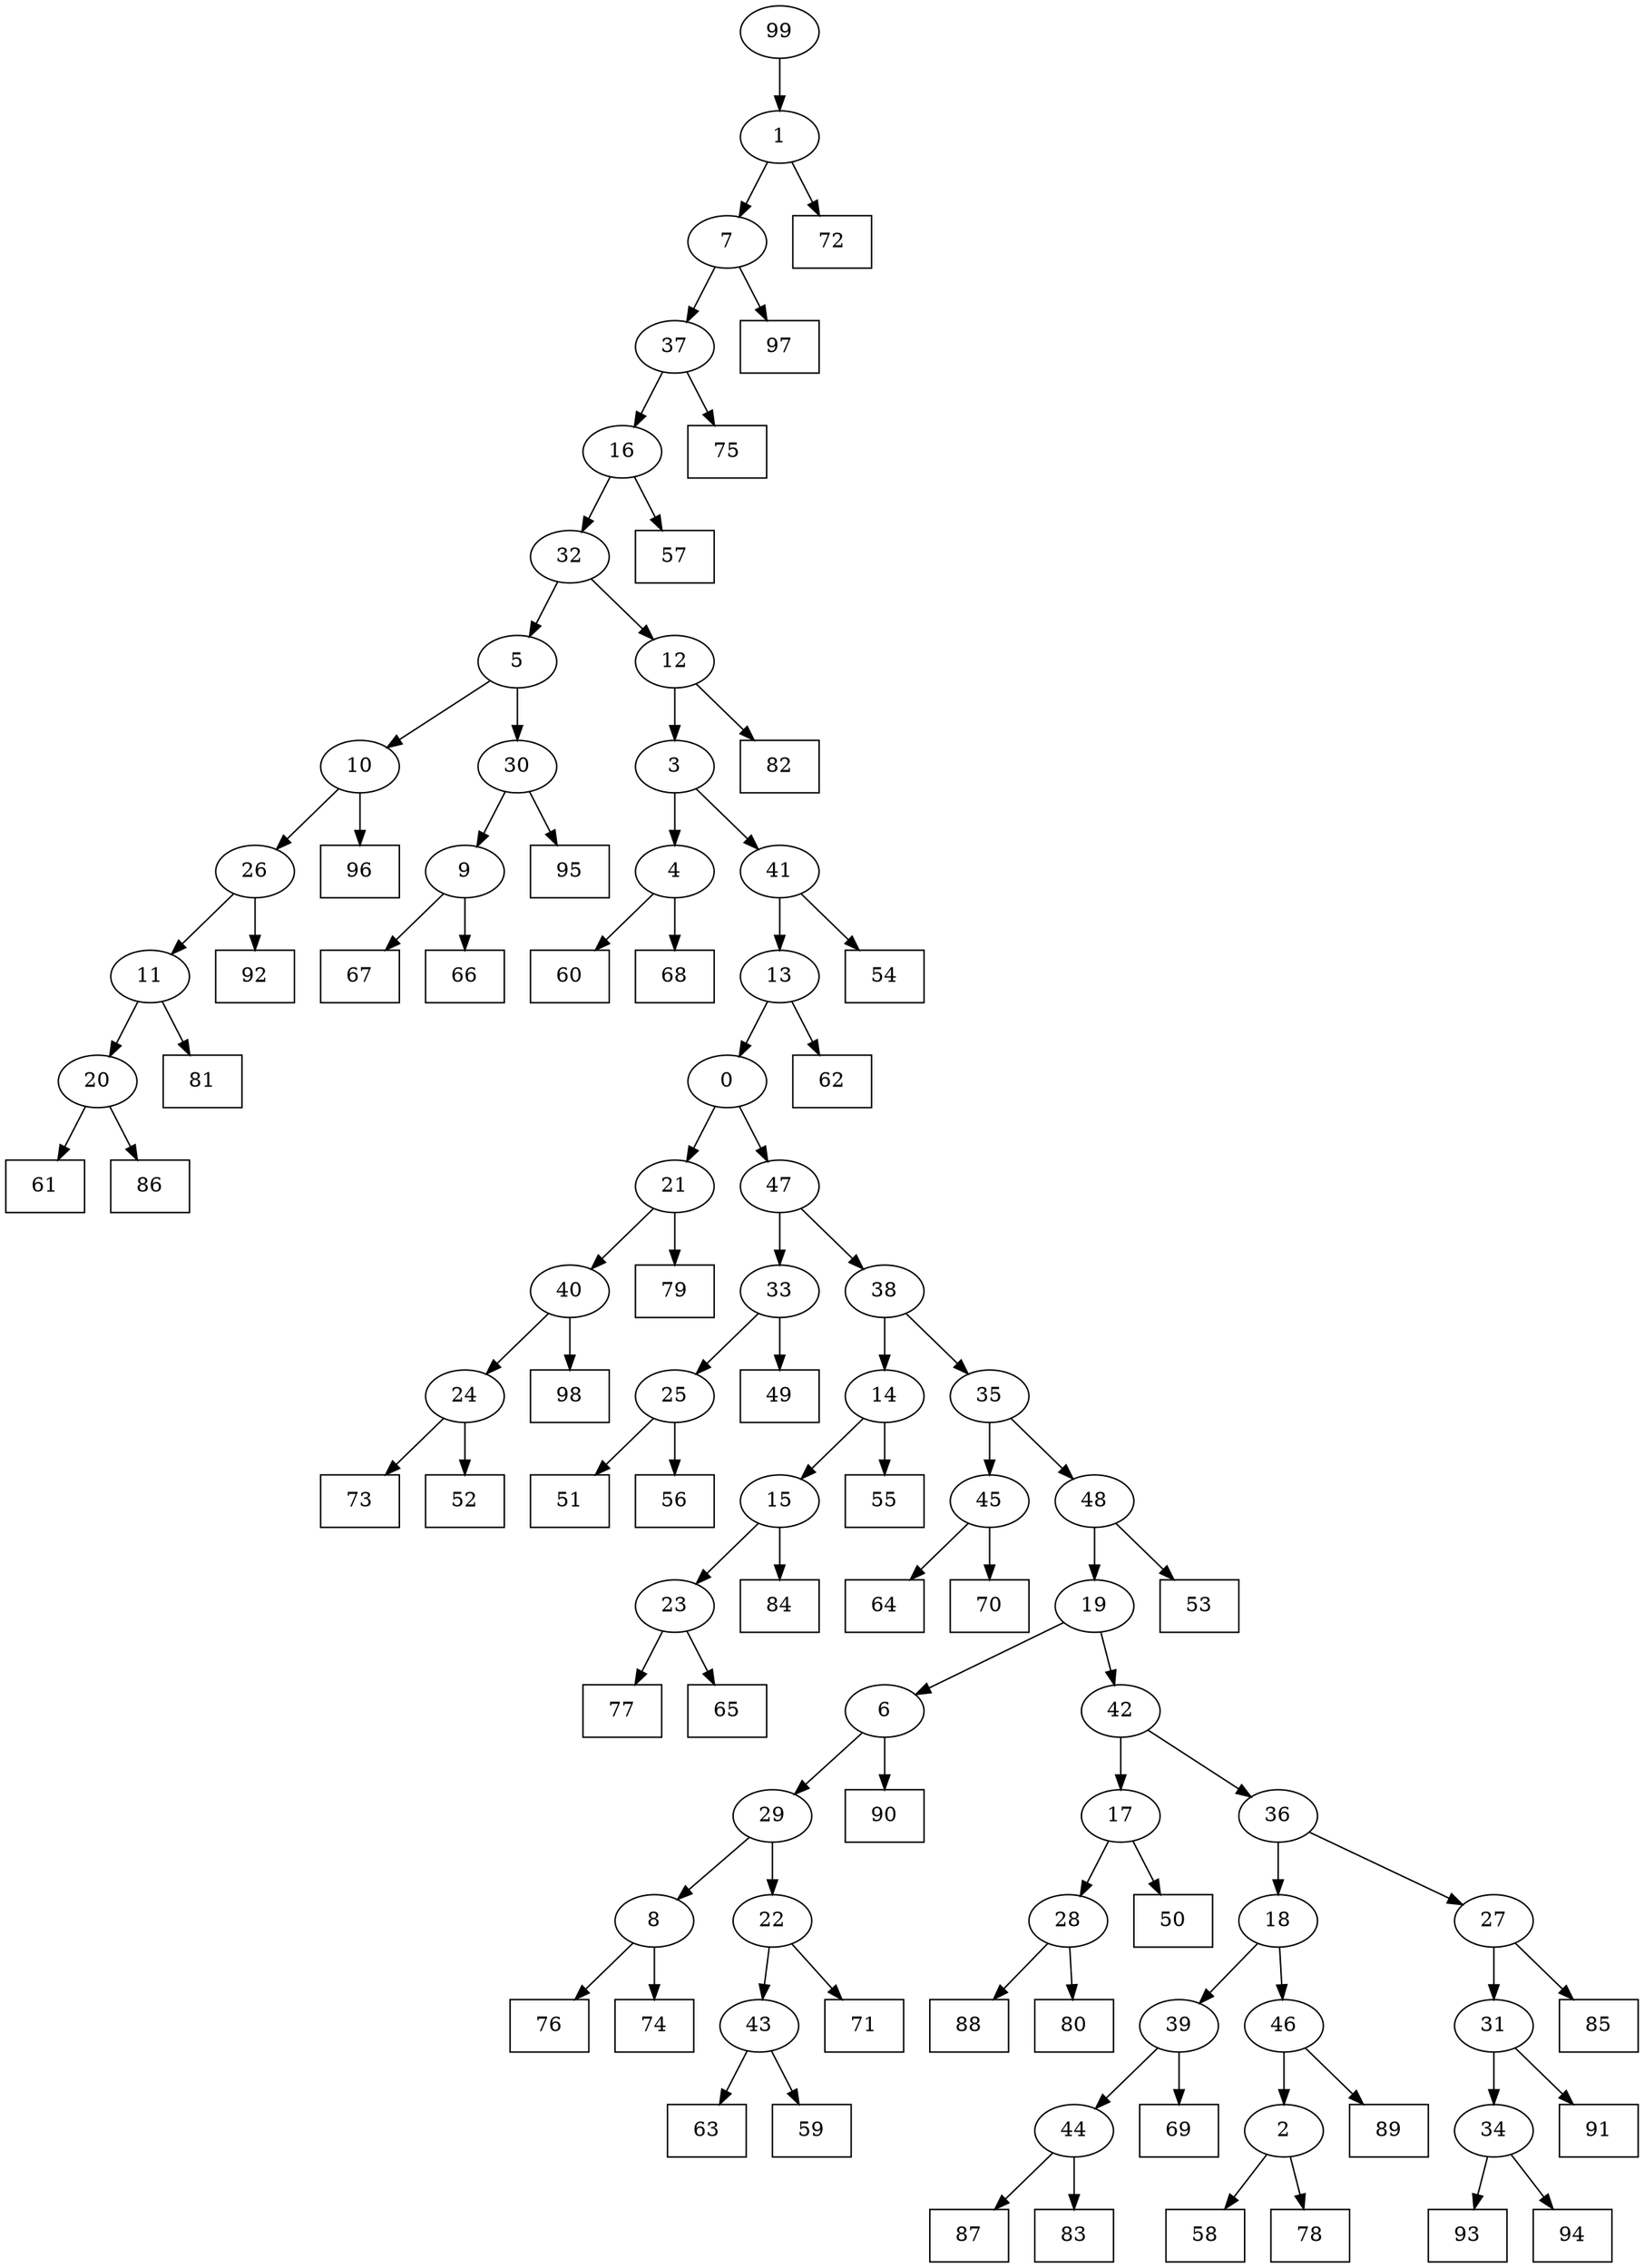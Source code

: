 digraph G {
0[label="0"];
1[label="1"];
2[label="2"];
3[label="3"];
4[label="4"];
5[label="5"];
6[label="6"];
7[label="7"];
8[label="8"];
9[label="9"];
10[label="10"];
11[label="11"];
12[label="12"];
13[label="13"];
14[label="14"];
15[label="15"];
16[label="16"];
17[label="17"];
18[label="18"];
19[label="19"];
20[label="20"];
21[label="21"];
22[label="22"];
23[label="23"];
24[label="24"];
25[label="25"];
26[label="26"];
27[label="27"];
28[label="28"];
29[label="29"];
30[label="30"];
31[label="31"];
32[label="32"];
33[label="33"];
34[label="34"];
35[label="35"];
36[label="36"];
37[label="37"];
38[label="38"];
39[label="39"];
40[label="40"];
41[label="41"];
42[label="42"];
43[label="43"];
44[label="44"];
45[label="45"];
46[label="46"];
47[label="47"];
48[label="48"];
49[shape=box,label="85"];
50[shape=box,label="76"];
51[shape=box,label="77"];
52[shape=box,label="53"];
53[shape=box,label="87"];
54[shape=box,label="81"];
55[shape=box,label="82"];
56[shape=box,label="64"];
57[shape=box,label="72"];
58[shape=box,label="67"];
59[shape=box,label="61"];
60[shape=box,label="91"];
61[shape=box,label="75"];
62[shape=box,label="74"];
63[shape=box,label="69"];
64[shape=box,label="55"];
65[shape=box,label="63"];
66[shape=box,label="95"];
67[shape=box,label="73"];
68[shape=box,label="79"];
69[shape=box,label="59"];
70[shape=box,label="96"];
71[shape=box,label="88"];
72[shape=box,label="90"];
73[shape=box,label="86"];
74[shape=box,label="57"];
75[shape=box,label="58"];
76[shape=box,label="78"];
77[shape=box,label="93"];
78[shape=box,label="49"];
79[shape=box,label="89"];
80[shape=box,label="51"];
81[shape=box,label="60"];
82[shape=box,label="94"];
83[shape=box,label="65"];
84[shape=box,label="66"];
85[shape=box,label="52"];
86[shape=box,label="92"];
87[shape=box,label="50"];
88[shape=box,label="98"];
89[shape=box,label="80"];
90[shape=box,label="71"];
91[shape=box,label="54"];
92[shape=box,label="84"];
93[shape=box,label="56"];
94[shape=box,label="83"];
95[shape=box,label="70"];
96[shape=box,label="68"];
97[shape=box,label="62"];
98[shape=box,label="97"];
99[label="99"];
7->98 ;
33->78 ;
48->52 ;
23->83 ;
13->97 ;
44->94 ;
2->76 ;
12->55 ;
42->36 ;
38->14 ;
43->65 ;
47->33 ;
24->67 ;
21->40 ;
8->50 ;
14->64 ;
34->82 ;
31->60 ;
41->13 ;
12->3 ;
2->75 ;
24->85 ;
43->69 ;
3->41 ;
41->91 ;
45->56 ;
15->92 ;
40->24 ;
32->12 ;
14->15 ;
36->27 ;
27->49 ;
25->80 ;
28->89 ;
29->8 ;
8->62 ;
46->79 ;
21->68 ;
38->35 ;
5->10 ;
10->70 ;
48->19 ;
25->93 ;
27->31 ;
19->42 ;
11->20 ;
20->59 ;
47->38 ;
36->18 ;
31->34 ;
34->77 ;
20->73 ;
46->2 ;
0->47 ;
40->88 ;
19->6 ;
6->72 ;
6->29 ;
42->17 ;
1->57 ;
1->7 ;
37->16 ;
9->58 ;
3->4 ;
4->81 ;
33->25 ;
35->45 ;
45->95 ;
9->84 ;
29->22 ;
22->43 ;
22->90 ;
18->39 ;
39->63 ;
17->87 ;
10->26 ;
26->86 ;
16->74 ;
16->32 ;
32->5 ;
15->23 ;
23->51 ;
39->44 ;
35->48 ;
18->46 ;
17->28 ;
28->71 ;
30->66 ;
13->0 ;
0->21 ;
4->96 ;
5->30 ;
30->9 ;
44->53 ;
26->11 ;
11->54 ;
99->1 ;
7->37 ;
37->61 ;
}
